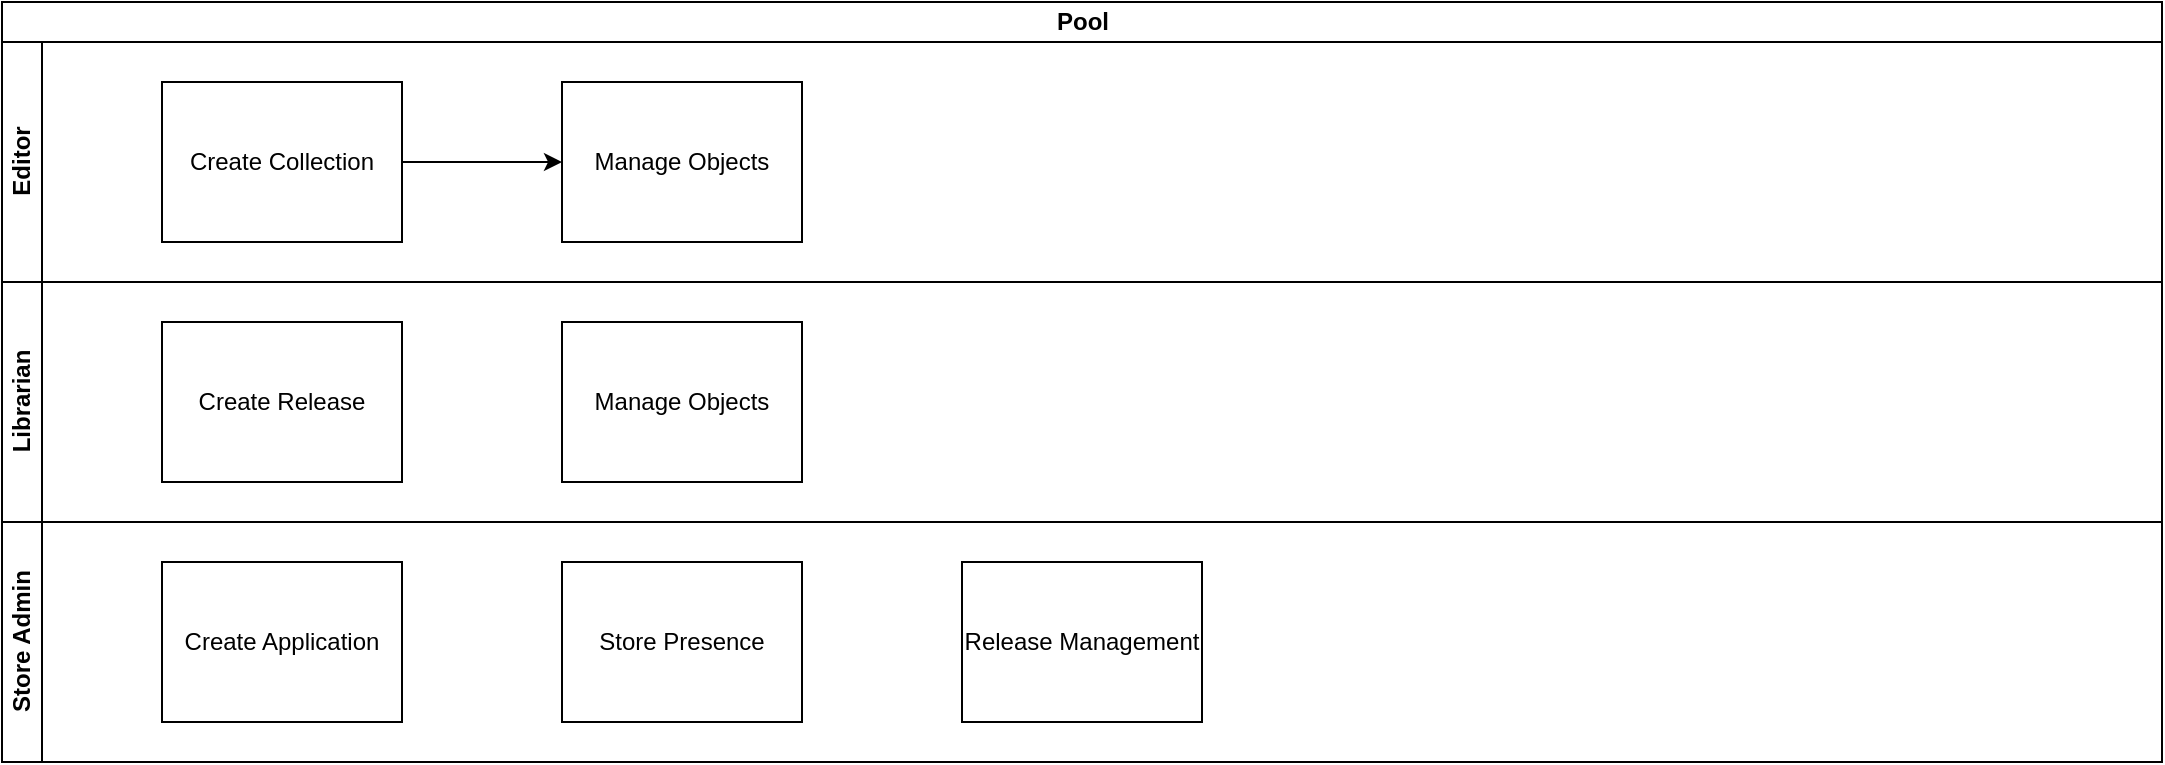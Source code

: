 <mxfile version="12.9.3" type="device" pages="2"><diagram id="Ken7m2pI4I1aylMi2H9t" name="Flow"><mxGraphModel dx="1844" dy="822" grid="1" gridSize="10" guides="1" tooltips="1" connect="1" arrows="1" fold="1" page="1" pageScale="1" pageWidth="1169" pageHeight="827" math="0" shadow="0"><root><mxCell id="s_uV8geGQ8OIqXz57w2M-0"/><mxCell id="s_uV8geGQ8OIqXz57w2M-1" parent="s_uV8geGQ8OIqXz57w2M-0"/><mxCell id="klQWgQoeywNSYMwRwcKC-0" value="Pool" style="swimlane;html=1;childLayout=stackLayout;resizeParent=1;resizeParentMax=0;horizontal=1;startSize=20;horizontalStack=0;" vertex="1" parent="s_uV8geGQ8OIqXz57w2M-1"><mxGeometry x="40" y="40" width="1080" height="380" as="geometry"/></mxCell><mxCell id="klQWgQoeywNSYMwRwcKC-1" value="Editor" style="swimlane;html=1;startSize=20;horizontal=0;" vertex="1" parent="klQWgQoeywNSYMwRwcKC-0"><mxGeometry y="20" width="1080" height="120" as="geometry"/></mxCell><mxCell id="klQWgQoeywNSYMwRwcKC-7" value="Manage Objects" style="rounded=0;whiteSpace=wrap;html=1;" vertex="1" parent="klQWgQoeywNSYMwRwcKC-1"><mxGeometry x="280" y="20" width="120" height="80" as="geometry"/></mxCell><mxCell id="klQWgQoeywNSYMwRwcKC-8" style="edgeStyle=orthogonalEdgeStyle;rounded=0;orthogonalLoop=1;jettySize=auto;html=1;entryX=0;entryY=0.5;entryDx=0;entryDy=0;" edge="1" parent="klQWgQoeywNSYMwRwcKC-1" source="klQWgQoeywNSYMwRwcKC-5" target="klQWgQoeywNSYMwRwcKC-7"><mxGeometry relative="1" as="geometry"/></mxCell><mxCell id="klQWgQoeywNSYMwRwcKC-5" value="Create Collection" style="rounded=0;whiteSpace=wrap;html=1;" vertex="1" parent="klQWgQoeywNSYMwRwcKC-1"><mxGeometry x="80" y="20" width="120" height="80" as="geometry"/></mxCell><mxCell id="klQWgQoeywNSYMwRwcKC-2" value="Librarian" style="swimlane;html=1;startSize=20;horizontal=0;" vertex="1" parent="klQWgQoeywNSYMwRwcKC-0"><mxGeometry y="140" width="1080" height="120" as="geometry"/></mxCell><mxCell id="klQWgQoeywNSYMwRwcKC-10" value="Manage Objects" style="rounded=0;whiteSpace=wrap;html=1;" vertex="1" parent="klQWgQoeywNSYMwRwcKC-2"><mxGeometry x="280" y="20" width="120" height="80" as="geometry"/></mxCell><mxCell id="klQWgQoeywNSYMwRwcKC-9" value="Create Release" style="rounded=0;whiteSpace=wrap;html=1;" vertex="1" parent="klQWgQoeywNSYMwRwcKC-2"><mxGeometry x="80" y="20" width="120" height="80" as="geometry"/></mxCell><mxCell id="klQWgQoeywNSYMwRwcKC-3" value="Store Admin" style="swimlane;html=1;startSize=20;horizontal=0;" vertex="1" parent="klQWgQoeywNSYMwRwcKC-0"><mxGeometry y="260" width="1080" height="120" as="geometry"/></mxCell><mxCell id="klQWgQoeywNSYMwRwcKC-13" value="Release Management" style="rounded=0;whiteSpace=wrap;html=1;" vertex="1" parent="klQWgQoeywNSYMwRwcKC-3"><mxGeometry x="480" y="20" width="120" height="80" as="geometry"/></mxCell><mxCell id="klQWgQoeywNSYMwRwcKC-11" value="Create Application" style="rounded=0;whiteSpace=wrap;html=1;" vertex="1" parent="klQWgQoeywNSYMwRwcKC-3"><mxGeometry x="80" y="20" width="120" height="80" as="geometry"/></mxCell><mxCell id="klQWgQoeywNSYMwRwcKC-12" value="Store Presence" style="rounded=0;whiteSpace=wrap;html=1;" vertex="1" parent="klQWgQoeywNSYMwRwcKC-3"><mxGeometry x="280" y="20" width="120" height="80" as="geometry"/></mxCell></root></mxGraphModel></diagram><diagram id="C5RBs43oDa-KdzZeNtuy" name="Demo"><mxGraphModel dx="1844" dy="822" grid="1" gridSize="10" guides="1" tooltips="1" connect="1" arrows="1" fold="1" page="1" pageScale="1" pageWidth="827" pageHeight="1169" math="0" shadow="0"><root><mxCell id="WIyWlLk6GJQsqaUBKTNV-0"/><mxCell id="WIyWlLk6GJQsqaUBKTNV-1" parent="WIyWlLk6GJQsqaUBKTNV-0"/><mxCell id="WIyWlLk6GJQsqaUBKTNV-2" value="" style="rounded=0;html=1;jettySize=auto;orthogonalLoop=1;fontSize=11;endArrow=block;endFill=0;endSize=8;strokeWidth=1;shadow=0;labelBackgroundColor=none;edgeStyle=orthogonalEdgeStyle;" parent="WIyWlLk6GJQsqaUBKTNV-1" source="WIyWlLk6GJQsqaUBKTNV-3" target="WIyWlLk6GJQsqaUBKTNV-6" edge="1"><mxGeometry relative="1" as="geometry"/></mxCell><mxCell id="WIyWlLk6GJQsqaUBKTNV-3" value="Lamp doesn't work" style="rounded=1;whiteSpace=wrap;html=1;fontSize=12;glass=0;strokeWidth=1;shadow=0;" parent="WIyWlLk6GJQsqaUBKTNV-1" vertex="1"><mxGeometry x="160" y="80" width="120" height="40" as="geometry"/></mxCell><mxCell id="WIyWlLk6GJQsqaUBKTNV-4" value="Yes" style="rounded=0;html=1;jettySize=auto;orthogonalLoop=1;fontSize=11;endArrow=block;endFill=0;endSize=8;strokeWidth=1;shadow=0;labelBackgroundColor=none;edgeStyle=orthogonalEdgeStyle;" parent="WIyWlLk6GJQsqaUBKTNV-1" source="WIyWlLk6GJQsqaUBKTNV-6" target="WIyWlLk6GJQsqaUBKTNV-10" edge="1"><mxGeometry y="20" relative="1" as="geometry"><mxPoint as="offset"/></mxGeometry></mxCell><mxCell id="WIyWlLk6GJQsqaUBKTNV-5" value="No" style="edgeStyle=orthogonalEdgeStyle;rounded=0;html=1;jettySize=auto;orthogonalLoop=1;fontSize=11;endArrow=block;endFill=0;endSize=8;strokeWidth=1;shadow=0;labelBackgroundColor=none;" parent="WIyWlLk6GJQsqaUBKTNV-1" source="WIyWlLk6GJQsqaUBKTNV-6" target="WIyWlLk6GJQsqaUBKTNV-7" edge="1"><mxGeometry y="10" relative="1" as="geometry"><mxPoint as="offset"/></mxGeometry></mxCell><mxCell id="WIyWlLk6GJQsqaUBKTNV-6" value="Lamp&lt;br&gt;plugged in?" style="rhombus;whiteSpace=wrap;html=1;shadow=0;fontFamily=Helvetica;fontSize=12;align=center;strokeWidth=1;spacing=6;spacingTop=-4;" parent="WIyWlLk6GJQsqaUBKTNV-1" vertex="1"><mxGeometry x="170" y="170" width="100" height="80" as="geometry"/></mxCell><mxCell id="WIyWlLk6GJQsqaUBKTNV-7" value="Plug in lamp" style="rounded=1;whiteSpace=wrap;html=1;fontSize=12;glass=0;strokeWidth=1;shadow=0;" parent="WIyWlLk6GJQsqaUBKTNV-1" vertex="1"><mxGeometry x="320" y="190" width="120" height="40" as="geometry"/></mxCell><mxCell id="WIyWlLk6GJQsqaUBKTNV-8" value="No" style="rounded=0;html=1;jettySize=auto;orthogonalLoop=1;fontSize=11;endArrow=block;endFill=0;endSize=8;strokeWidth=1;shadow=0;labelBackgroundColor=none;edgeStyle=orthogonalEdgeStyle;" parent="WIyWlLk6GJQsqaUBKTNV-1" source="WIyWlLk6GJQsqaUBKTNV-10" target="WIyWlLk6GJQsqaUBKTNV-11" edge="1"><mxGeometry x="0.333" y="20" relative="1" as="geometry"><mxPoint as="offset"/></mxGeometry></mxCell><mxCell id="WIyWlLk6GJQsqaUBKTNV-9" value="Yes" style="edgeStyle=orthogonalEdgeStyle;rounded=0;html=1;jettySize=auto;orthogonalLoop=1;fontSize=11;endArrow=block;endFill=0;endSize=8;strokeWidth=1;shadow=0;labelBackgroundColor=none;" parent="WIyWlLk6GJQsqaUBKTNV-1" source="WIyWlLk6GJQsqaUBKTNV-10" target="WIyWlLk6GJQsqaUBKTNV-12" edge="1"><mxGeometry y="10" relative="1" as="geometry"><mxPoint as="offset"/></mxGeometry></mxCell><mxCell id="WIyWlLk6GJQsqaUBKTNV-10" value="Bulb&lt;br&gt;burned out?" style="rhombus;whiteSpace=wrap;html=1;shadow=0;fontFamily=Helvetica;fontSize=12;align=center;strokeWidth=1;spacing=6;spacingTop=-4;" parent="WIyWlLk6GJQsqaUBKTNV-1" vertex="1"><mxGeometry x="170" y="290" width="100" height="80" as="geometry"/></mxCell><mxCell id="WIyWlLk6GJQsqaUBKTNV-11" value="Repair Lamp" style="rounded=1;whiteSpace=wrap;html=1;fontSize=12;glass=0;strokeWidth=1;shadow=0;" parent="WIyWlLk6GJQsqaUBKTNV-1" vertex="1"><mxGeometry x="160" y="430" width="120" height="40" as="geometry"/></mxCell><mxCell id="WIyWlLk6GJQsqaUBKTNV-12" value="Replace Bulb" style="rounded=1;whiteSpace=wrap;html=1;fontSize=12;glass=0;strokeWidth=1;shadow=0;" parent="WIyWlLk6GJQsqaUBKTNV-1" vertex="1"><mxGeometry x="320" y="310" width="120" height="40" as="geometry"/></mxCell></root></mxGraphModel></diagram></mxfile>
